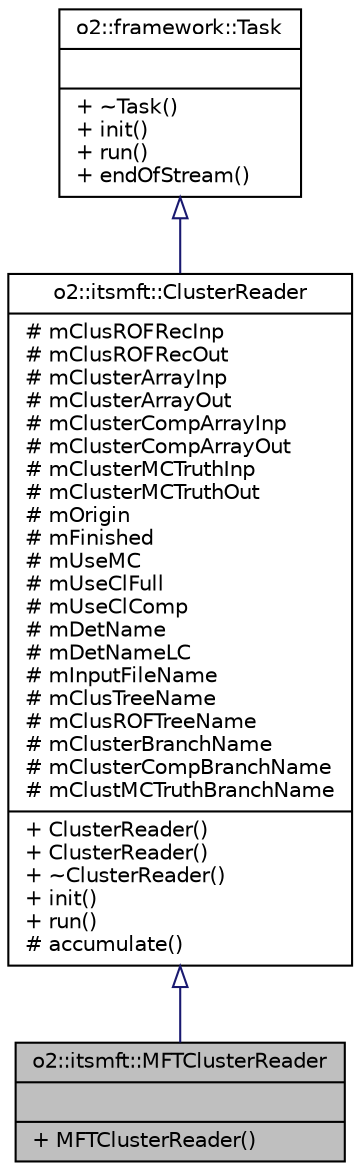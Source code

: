 digraph "o2::itsmft::MFTClusterReader"
{
 // INTERACTIVE_SVG=YES
  bgcolor="transparent";
  edge [fontname="Helvetica",fontsize="10",labelfontname="Helvetica",labelfontsize="10"];
  node [fontname="Helvetica",fontsize="10",shape=record];
  Node1 [label="{o2::itsmft::MFTClusterReader\n||+ MFTClusterReader()\l}",height=0.2,width=0.4,color="black", fillcolor="grey75", style="filled", fontcolor="black"];
  Node2 -> Node1 [dir="back",color="midnightblue",fontsize="10",style="solid",arrowtail="onormal",fontname="Helvetica"];
  Node2 [label="{o2::itsmft::ClusterReader\n|# mClusROFRecInp\l# mClusROFRecOut\l# mClusterArrayInp\l# mClusterArrayOut\l# mClusterCompArrayInp\l# mClusterCompArrayOut\l# mClusterMCTruthInp\l# mClusterMCTruthOut\l# mOrigin\l# mFinished\l# mUseMC\l# mUseClFull\l# mUseClComp\l# mDetName\l# mDetNameLC\l# mInputFileName\l# mClusTreeName\l# mClusROFTreeName\l# mClusterBranchName\l# mClusterCompBranchName\l# mClustMCTruthBranchName\l|+ ClusterReader()\l+ ClusterReader()\l+ ~ClusterReader()\l+ init()\l+ run()\l# accumulate()\l}",height=0.2,width=0.4,color="black",URL="$d1/dc3/classo2_1_1itsmft_1_1ClusterReader.html"];
  Node3 -> Node2 [dir="back",color="midnightblue",fontsize="10",style="solid",arrowtail="onormal",fontname="Helvetica"];
  Node3 [label="{o2::framework::Task\n||+ ~Task()\l+ init()\l+ run()\l+ endOfStream()\l}",height=0.2,width=0.4,color="black",URL="$de/dac/classo2_1_1framework_1_1Task.html"];
}
